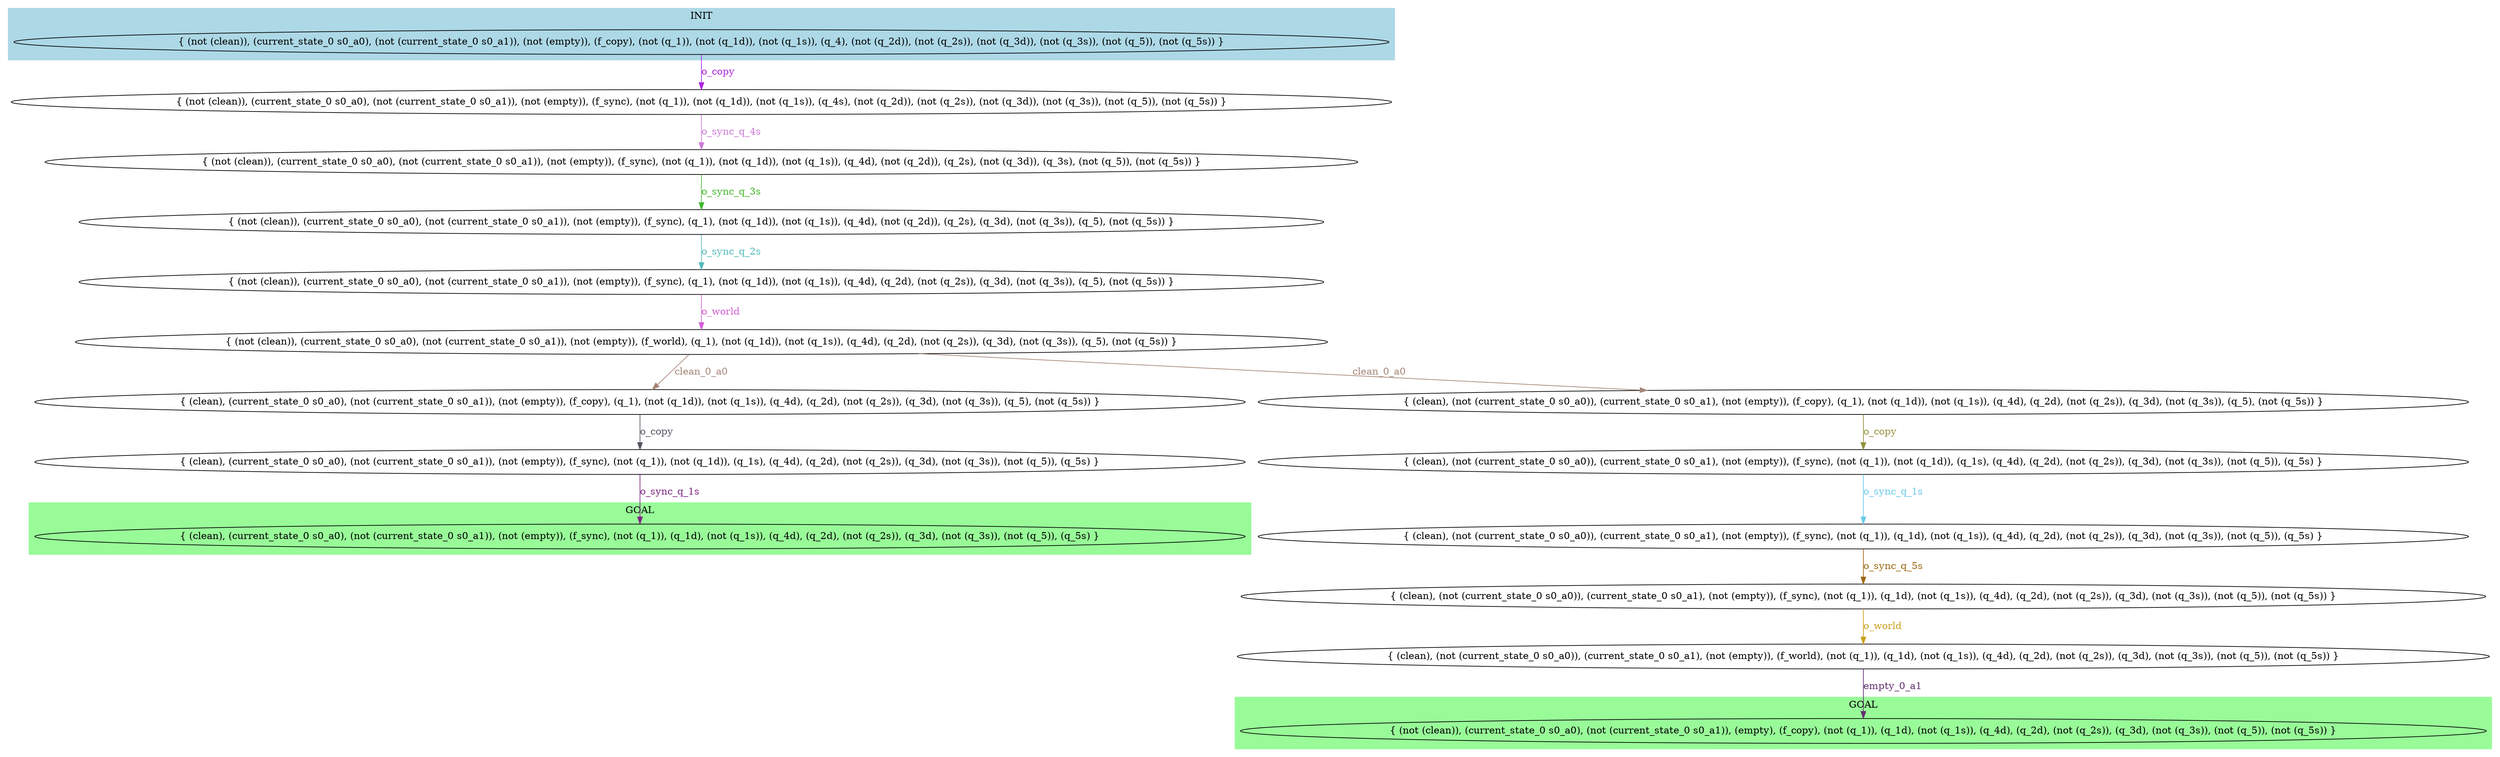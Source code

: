 digraph G {
0 [label="{ (not (clean)), (current_state_0 s0_a0), (not (current_state_0 s0_a1)), (not (empty)), (f_copy), (not (q_1)), (not (q_1d)), (not (q_1s)), (q_4), (not (q_2d)), (not (q_2s)), (not (q_3d)), (not (q_3s)), (not (q_5)), (not (q_5s)) }"];
1 [label="{ (not (clean)), (current_state_0 s0_a0), (not (current_state_0 s0_a1)), (not (empty)), (f_sync), (not (q_1)), (not (q_1d)), (not (q_1s)), (q_4s), (not (q_2d)), (not (q_2s)), (not (q_3d)), (not (q_3s)), (not (q_5)), (not (q_5s)) }"];
2 [label="{ (not (clean)), (current_state_0 s0_a0), (not (current_state_0 s0_a1)), (not (empty)), (f_sync), (not (q_1)), (not (q_1d)), (not (q_1s)), (q_4d), (not (q_2d)), (q_2s), (not (q_3d)), (q_3s), (not (q_5)), (not (q_5s)) }"];
3 [label="{ (not (clean)), (current_state_0 s0_a0), (not (current_state_0 s0_a1)), (not (empty)), (f_sync), (q_1), (not (q_1d)), (not (q_1s)), (q_4d), (not (q_2d)), (q_2s), (q_3d), (not (q_3s)), (q_5), (not (q_5s)) }"];
4 [label="{ (not (clean)), (current_state_0 s0_a0), (not (current_state_0 s0_a1)), (not (empty)), (f_sync), (q_1), (not (q_1d)), (not (q_1s)), (q_4d), (q_2d), (not (q_2s)), (q_3d), (not (q_3s)), (q_5), (not (q_5s)) }"];
5 [label="{ (not (clean)), (current_state_0 s0_a0), (not (current_state_0 s0_a1)), (not (empty)), (f_world), (q_1), (not (q_1d)), (not (q_1s)), (q_4d), (q_2d), (not (q_2s)), (q_3d), (not (q_3s)), (q_5), (not (q_5s)) }"];
6 [label="{ (clean), (current_state_0 s0_a0), (not (current_state_0 s0_a1)), (not (empty)), (f_copy), (q_1), (not (q_1d)), (not (q_1s)), (q_4d), (q_2d), (not (q_2s)), (q_3d), (not (q_3s)), (q_5), (not (q_5s)) }"];
7 [label="{ (clean), (not (current_state_0 s0_a0)), (current_state_0 s0_a1), (not (empty)), (f_copy), (q_1), (not (q_1d)), (not (q_1s)), (q_4d), (q_2d), (not (q_2s)), (q_3d), (not (q_3s)), (q_5), (not (q_5s)) }"];
8 [label="{ (clean), (current_state_0 s0_a0), (not (current_state_0 s0_a1)), (not (empty)), (f_sync), (not (q_1)), (not (q_1d)), (q_1s), (q_4d), (q_2d), (not (q_2s)), (q_3d), (not (q_3s)), (not (q_5)), (q_5s) }"];
9 [label="{ (clean), (not (current_state_0 s0_a0)), (current_state_0 s0_a1), (not (empty)), (f_sync), (not (q_1)), (not (q_1d)), (q_1s), (q_4d), (q_2d), (not (q_2s)), (q_3d), (not (q_3s)), (not (q_5)), (q_5s) }"];
10 [label="{ (clean), (current_state_0 s0_a0), (not (current_state_0 s0_a1)), (not (empty)), (f_sync), (not (q_1)), (q_1d), (not (q_1s)), (q_4d), (q_2d), (not (q_2s)), (q_3d), (not (q_3s)), (not (q_5)), (q_5s) }"];
11 [label="{ (clean), (not (current_state_0 s0_a0)), (current_state_0 s0_a1), (not (empty)), (f_sync), (not (q_1)), (q_1d), (not (q_1s)), (q_4d), (q_2d), (not (q_2s)), (q_3d), (not (q_3s)), (not (q_5)), (q_5s) }"];
12 [label="{ (clean), (not (current_state_0 s0_a0)), (current_state_0 s0_a1), (not (empty)), (f_sync), (not (q_1)), (q_1d), (not (q_1s)), (q_4d), (q_2d), (not (q_2s)), (q_3d), (not (q_3s)), (not (q_5)), (not (q_5s)) }"];
13 [label="{ (clean), (not (current_state_0 s0_a0)), (current_state_0 s0_a1), (not (empty)), (f_world), (not (q_1)), (q_1d), (not (q_1s)), (q_4d), (q_2d), (not (q_2s)), (q_3d), (not (q_3s)), (not (q_5)), (not (q_5s)) }"];
14 [label="{ (not (clean)), (current_state_0 s0_a0), (not (current_state_0 s0_a1)), (empty), (f_copy), (not (q_1)), (q_1d), (not (q_1s)), (q_4d), (q_2d), (not (q_2s)), (q_3d), (not (q_3s)), (not (q_5)), (not (q_5s)) }"];
0 -> 1 [label="o_copy", color="#AC25DE", fontcolor="#AC25DE"];
1 -> 2 [label="o_sync_q_4s", color="#CB7BD6", fontcolor="#CB7BD6"];
2 -> 3 [label="o_sync_q_3s", color="#44B82E", fontcolor="#44B82E"];
3 -> 4 [label="o_sync_q_2s", color="#55BAB8", fontcolor="#55BAB8"];
4 -> 5 [label="o_world", color="#D35CD3", fontcolor="#D35CD3"];
5 -> 6 [label="clean_0_a0", color="#A58678", fontcolor="#A58678"];
5 -> 7 [label="clean_0_a0", color="#A58678", fontcolor="#A58678"];
6 -> 8 [label="o_copy", color="#5A5663", fontcolor="#5A5663"];
7 -> 9 [label="o_copy", color="#93923E", fontcolor="#93923E"];
8 -> 10 [label="o_sync_q_1s", color="#7D2682", fontcolor="#7D2682"];
9 -> 11 [label="o_sync_q_1s", color="#68CAE9", fontcolor="#68CAE9"];
11 -> 12 [label="o_sync_q_5s", color="#9B6912", fontcolor="#9B6912"];
12 -> 13 [label="o_world", color="#CAA01C", fontcolor="#CAA01C"];
13 -> 14 [label="empty_0_a1", color="#643071", fontcolor="#643071"];
subgraph cluster_goal_10 {
style=filled;
color=palegreen;
10;
label="GOAL";
}
subgraph cluster_goal_14 {
style=filled;
color=palegreen;
14;
label="GOAL";
}
subgraph cluster_init {
style=filled;
color=lightblue;
0;
label="INIT";
}
}
